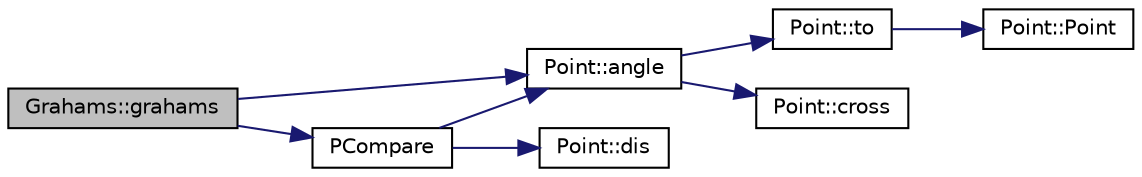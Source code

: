 digraph "Grahams::grahams"
{
  edge [fontname="Helvetica",fontsize="10",labelfontname="Helvetica",labelfontsize="10"];
  node [fontname="Helvetica",fontsize="10",shape=record];
  rankdir="LR";
  Node6 [label="Grahams::grahams",height=0.2,width=0.4,color="black", fillcolor="grey75", style="filled", fontcolor="black"];
  Node6 -> Node7 [color="midnightblue",fontsize="10",style="solid",fontname="Helvetica"];
  Node7 [label="PCompare",height=0.2,width=0.4,color="black", fillcolor="white", style="filled",URL="$d7/d24/_grahams_8cpp.html#ae2c880138a4e0241d60a57150061a38c"];
  Node7 -> Node8 [color="midnightblue",fontsize="10",style="solid",fontname="Helvetica"];
  Node8 [label="Point::angle",height=0.2,width=0.4,color="black", fillcolor="white", style="filled",URL="$d0/d69/class_point.html#a7d0c702d0290069deea9e1dee59d3585"];
  Node8 -> Node9 [color="midnightblue",fontsize="10",style="solid",fontname="Helvetica"];
  Node9 [label="Point::to",height=0.2,width=0.4,color="black", fillcolor="white", style="filled",URL="$d0/d69/class_point.html#a0694c103436f0732c3cfcbda09b73c7d"];
  Node9 -> Node10 [color="midnightblue",fontsize="10",style="solid",fontname="Helvetica"];
  Node10 [label="Point::Point",height=0.2,width=0.4,color="black", fillcolor="white", style="filled",URL="$d0/d69/class_point.html#ad92f2337b839a94ce97dcdb439b4325a"];
  Node8 -> Node11 [color="midnightblue",fontsize="10",style="solid",fontname="Helvetica"];
  Node11 [label="Point::cross",height=0.2,width=0.4,color="black", fillcolor="white", style="filled",URL="$d0/d69/class_point.html#a3a645e9d017026692a770816d4ce8abc"];
  Node7 -> Node12 [color="midnightblue",fontsize="10",style="solid",fontname="Helvetica"];
  Node12 [label="Point::dis",height=0.2,width=0.4,color="black", fillcolor="white", style="filled",URL="$d0/d69/class_point.html#a9015566deeed40eb6cc714c5fd60a211"];
  Node6 -> Node8 [color="midnightblue",fontsize="10",style="solid",fontname="Helvetica"];
}
